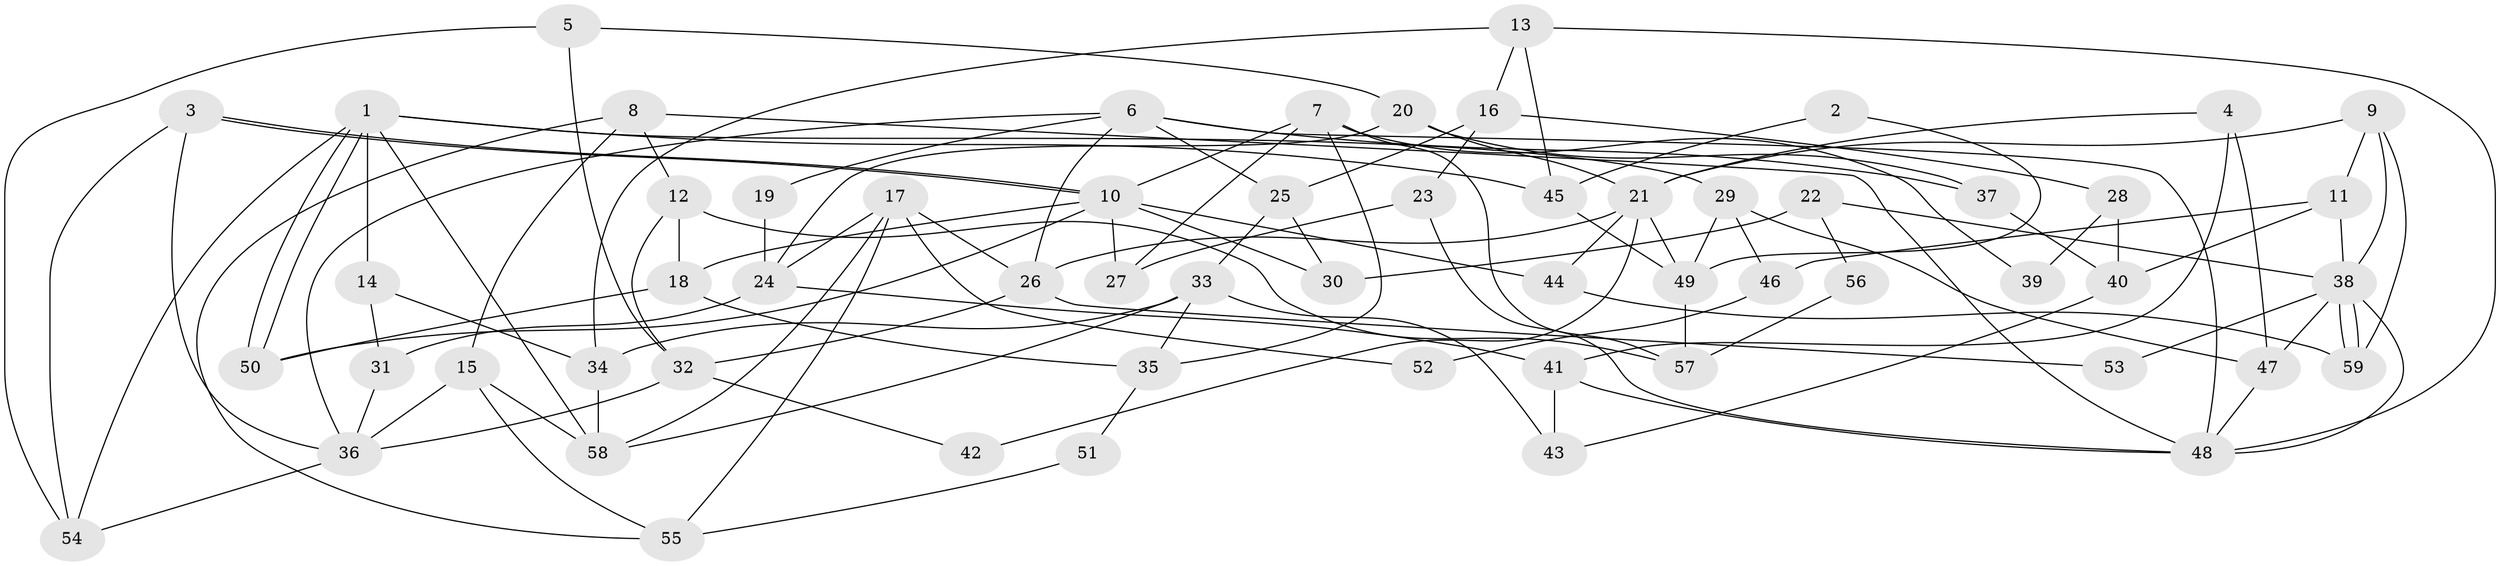 // Generated by graph-tools (version 1.1) at 2025/50/03/09/25 03:50:09]
// undirected, 59 vertices, 118 edges
graph export_dot {
graph [start="1"]
  node [color=gray90,style=filled];
  1;
  2;
  3;
  4;
  5;
  6;
  7;
  8;
  9;
  10;
  11;
  12;
  13;
  14;
  15;
  16;
  17;
  18;
  19;
  20;
  21;
  22;
  23;
  24;
  25;
  26;
  27;
  28;
  29;
  30;
  31;
  32;
  33;
  34;
  35;
  36;
  37;
  38;
  39;
  40;
  41;
  42;
  43;
  44;
  45;
  46;
  47;
  48;
  49;
  50;
  51;
  52;
  53;
  54;
  55;
  56;
  57;
  58;
  59;
  1 -- 50;
  1 -- 50;
  1 -- 54;
  1 -- 14;
  1 -- 29;
  1 -- 45;
  1 -- 58;
  2 -- 49;
  2 -- 45;
  3 -- 10;
  3 -- 10;
  3 -- 36;
  3 -- 54;
  4 -- 21;
  4 -- 41;
  4 -- 47;
  5 -- 32;
  5 -- 54;
  5 -- 20;
  6 -- 25;
  6 -- 36;
  6 -- 19;
  6 -- 26;
  6 -- 37;
  6 -- 48;
  7 -- 35;
  7 -- 10;
  7 -- 27;
  7 -- 39;
  7 -- 57;
  8 -- 12;
  8 -- 48;
  8 -- 15;
  8 -- 55;
  9 -- 38;
  9 -- 21;
  9 -- 11;
  9 -- 59;
  10 -- 18;
  10 -- 27;
  10 -- 30;
  10 -- 44;
  10 -- 50;
  11 -- 38;
  11 -- 40;
  11 -- 46;
  12 -- 57;
  12 -- 32;
  12 -- 18;
  13 -- 45;
  13 -- 48;
  13 -- 16;
  13 -- 34;
  14 -- 34;
  14 -- 31;
  15 -- 58;
  15 -- 36;
  15 -- 55;
  16 -- 23;
  16 -- 25;
  16 -- 28;
  17 -- 26;
  17 -- 55;
  17 -- 24;
  17 -- 52;
  17 -- 58;
  18 -- 50;
  18 -- 35;
  19 -- 24;
  20 -- 24;
  20 -- 21;
  20 -- 37;
  21 -- 44;
  21 -- 26;
  21 -- 42;
  21 -- 49;
  22 -- 38;
  22 -- 30;
  22 -- 56;
  23 -- 48;
  23 -- 27;
  24 -- 41;
  24 -- 31;
  25 -- 33;
  25 -- 30;
  26 -- 32;
  26 -- 53;
  28 -- 40;
  28 -- 39;
  29 -- 47;
  29 -- 46;
  29 -- 49;
  31 -- 36;
  32 -- 36;
  32 -- 42;
  33 -- 58;
  33 -- 34;
  33 -- 35;
  33 -- 43;
  34 -- 58;
  35 -- 51;
  36 -- 54;
  37 -- 40;
  38 -- 59;
  38 -- 59;
  38 -- 47;
  38 -- 48;
  38 -- 53;
  40 -- 43;
  41 -- 48;
  41 -- 43;
  44 -- 59;
  45 -- 49;
  46 -- 52;
  47 -- 48;
  49 -- 57;
  51 -- 55;
  56 -- 57;
}
